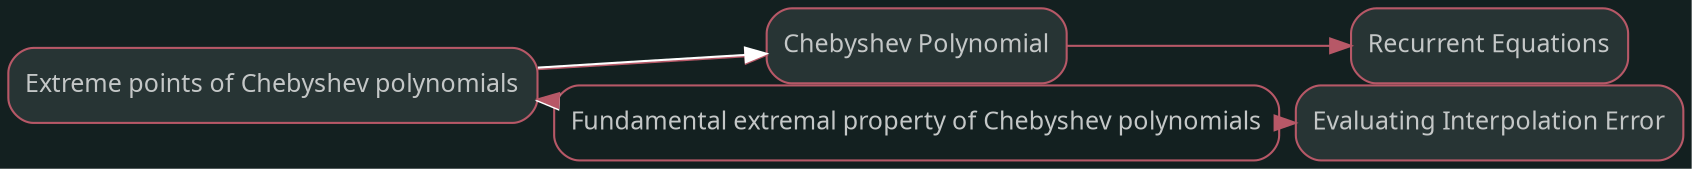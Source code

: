digraph "Extreme points of Chebyshev polynomials" {graph [nodesep=0,ranksep=0,rankdir="LR",bgcolor="#132020"];node [shape="rectangle",style="rounded,filled",fontname="sans",fontsize="12px",labelfontname="sans",color="#b75867",fillcolor="#273434",fontcolor="#c4c7c7"];"Extreme points of Chebyshev polynomials" [label="Extreme points of Chebyshev polynomials",tooltip="Extreme points of Chebyshev polynomials",URL="/Knowledge/Extreme points of Chebyshev polynomials.html",target="_parent"];"Chebyshev Polynomial" [label="Chebyshev Polynomial",tooltip="Chebyshev Polynomial",URL="/Knowledge/Chebyshev Polynomial.html",target="_parent"];subgraph "Forward Extreme points of Chebyshev polynomials" {edge [color="#b75867"];"Extreme points of Chebyshev polynomials" -> "Chebyshev Polynomial";}
node [shape="rectangle",style="rounded",fontname="sans",fontsize="12px",labelfontname="sans",color="#b75867",fillcolor="#FFFFFF",fontcolor="#c4c7c7"];"Fundamental extremal property of Chebyshev polynomials" [label="Fundamental extremal property of Chebyshev polynomials",tooltip="Fundamental extremal property of Chebyshev polynomials",URL="/Knowledge/Fundamental extremal property of Chebyshev polynomials.html",target="_parent"];subgraph "Backward Extreme points of Chebyshev polynomials" {edge [dir="back",color="#FFFFFF"];"Extreme points of Chebyshev polynomials" -> "Fundamental extremal property of Chebyshev polynomials";}node [shape="rectangle",style="rounded,filled",fontname="sans",fontsize="12px",labelfontname="sans",color="#b75867",fillcolor="#273434",fontcolor="#c4c7c7"];"Chebyshev Polynomial" [label="Chebyshev Polynomial",tooltip="Chebyshev Polynomial",URL="/Knowledge/Chebyshev Polynomial.html",target="_parent"];"Recurrent Equations" [label="Recurrent Equations",tooltip="Recurrent Equations",URL="/Knowledge/Recurrent Equations.html",target="_parent"];subgraph "Forward Chebyshev Polynomial" {edge [color="#b75867"];"Chebyshev Polynomial" -> "Recurrent Equations";}
node [shape="rectangle",style="rounded",fontname="sans",fontsize="12px",labelfontname="sans",color="#b75867",fillcolor="#FFFFFF",fontcolor="#c4c7c7"];"Extreme points of Chebyshev polynomials" [label="Extreme points of Chebyshev polynomials",tooltip="Extreme points of Chebyshev polynomials",URL="/Knowledge/Extreme points of Chebyshev polynomials.html",target="_parent"];subgraph "Backward Chebyshev Polynomial" {edge [dir="back",color="#FFFFFF"];"Chebyshev Polynomial" -> "Extreme points of Chebyshev polynomials";}node [shape="rectangle",style="rounded,filled",fontname="sans",fontsize="12px",labelfontname="sans",color="#b75867",fillcolor="#273434",fontcolor="#c4c7c7"];"Fundamental extremal property of Chebyshev polynomials" [label="Fundamental extremal property of Chebyshev polynomials",tooltip="Fundamental extremal property of Chebyshev polynomials",URL="/Knowledge/Fundamental extremal property of Chebyshev polynomials.html",target="_parent"];"Evaluating Interpolation Error" [label="Evaluating Interpolation Error",tooltip="Evaluating Interpolation Error",URL="/Knowledge/Evaluating Interpolation Error.html",target="_parent"];"Extreme points of Chebyshev polynomials" [label="Extreme points of Chebyshev polynomials",tooltip="Extreme points of Chebyshev polynomials",URL="/Knowledge/Extreme points of Chebyshev polynomials.html",target="_parent"];subgraph "Forward Fundamental extremal property of Chebyshev polynomials" {edge [color="#b75867"];"Fundamental extremal property of Chebyshev polynomials" -> "Evaluating Interpolation Error";"Fundamental extremal property of Chebyshev polynomials" -> "Extreme points of Chebyshev polynomials";}
node [shape="rectangle",style="rounded",fontname="sans",fontsize="12px",labelfontname="sans",color="#b75867",fillcolor="#FFFFFF",fontcolor="#c4c7c7"];subgraph "Backward Fundamental extremal property of Chebyshev polynomials" {edge [dir="back",color="#FFFFFF"];}}